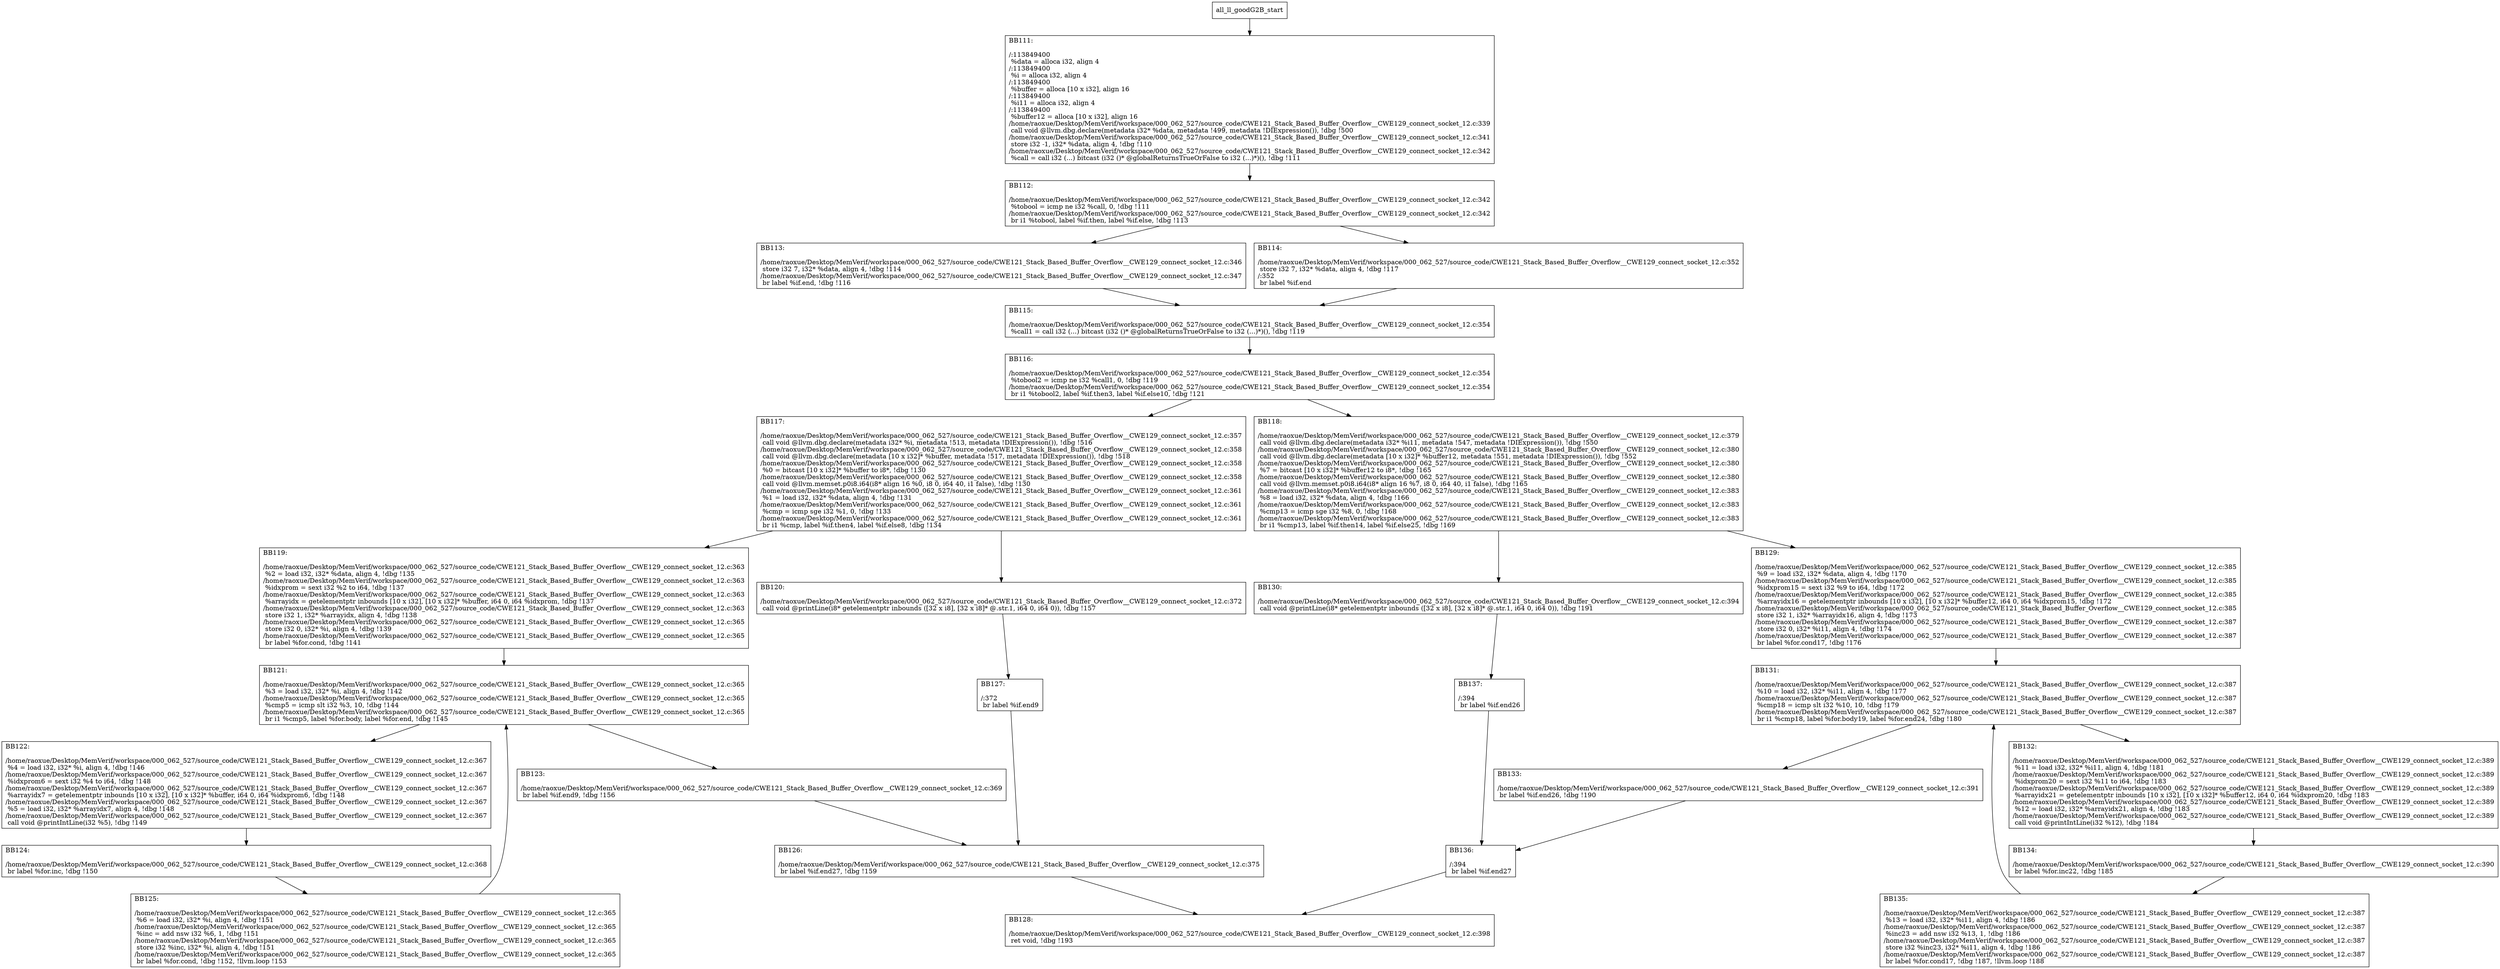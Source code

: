 digraph "CFG for'all_ll_goodG2B' function" {
	BBall_ll_goodG2B_start[shape=record,label="{all_ll_goodG2B_start}"];
	BBall_ll_goodG2B_start-> all_ll_goodG2BBB111;
	all_ll_goodG2BBB111 [shape=record, label="{BB111:\l\l/:113849400\l
  %data = alloca i32, align 4\l
/:113849400\l
  %i = alloca i32, align 4\l
/:113849400\l
  %buffer = alloca [10 x i32], align 16\l
/:113849400\l
  %i11 = alloca i32, align 4\l
/:113849400\l
  %buffer12 = alloca [10 x i32], align 16\l
/home/raoxue/Desktop/MemVerif/workspace/000_062_527/source_code/CWE121_Stack_Based_Buffer_Overflow__CWE129_connect_socket_12.c:339\l
  call void @llvm.dbg.declare(metadata i32* %data, metadata !499, metadata !DIExpression()), !dbg !500\l
/home/raoxue/Desktop/MemVerif/workspace/000_062_527/source_code/CWE121_Stack_Based_Buffer_Overflow__CWE129_connect_socket_12.c:341\l
  store i32 -1, i32* %data, align 4, !dbg !110\l
/home/raoxue/Desktop/MemVerif/workspace/000_062_527/source_code/CWE121_Stack_Based_Buffer_Overflow__CWE129_connect_socket_12.c:342\l
  %call = call i32 (...) bitcast (i32 ()* @globalReturnsTrueOrFalse to i32 (...)*)(), !dbg !111\l
}"];
	all_ll_goodG2BBB111-> all_ll_goodG2BBB112;
	all_ll_goodG2BBB112 [shape=record, label="{BB112:\l\l/home/raoxue/Desktop/MemVerif/workspace/000_062_527/source_code/CWE121_Stack_Based_Buffer_Overflow__CWE129_connect_socket_12.c:342\l
  %tobool = icmp ne i32 %call, 0, !dbg !111\l
/home/raoxue/Desktop/MemVerif/workspace/000_062_527/source_code/CWE121_Stack_Based_Buffer_Overflow__CWE129_connect_socket_12.c:342\l
  br i1 %tobool, label %if.then, label %if.else, !dbg !113\l
}"];
	all_ll_goodG2BBB112-> all_ll_goodG2BBB113;
	all_ll_goodG2BBB112-> all_ll_goodG2BBB114;
	all_ll_goodG2BBB113 [shape=record, label="{BB113:\l\l/home/raoxue/Desktop/MemVerif/workspace/000_062_527/source_code/CWE121_Stack_Based_Buffer_Overflow__CWE129_connect_socket_12.c:346\l
  store i32 7, i32* %data, align 4, !dbg !114\l
/home/raoxue/Desktop/MemVerif/workspace/000_062_527/source_code/CWE121_Stack_Based_Buffer_Overflow__CWE129_connect_socket_12.c:347\l
  br label %if.end, !dbg !116\l
}"];
	all_ll_goodG2BBB113-> all_ll_goodG2BBB115;
	all_ll_goodG2BBB114 [shape=record, label="{BB114:\l\l/home/raoxue/Desktop/MemVerif/workspace/000_062_527/source_code/CWE121_Stack_Based_Buffer_Overflow__CWE129_connect_socket_12.c:352\l
  store i32 7, i32* %data, align 4, !dbg !117\l
/:352\l
  br label %if.end\l
}"];
	all_ll_goodG2BBB114-> all_ll_goodG2BBB115;
	all_ll_goodG2BBB115 [shape=record, label="{BB115:\l\l/home/raoxue/Desktop/MemVerif/workspace/000_062_527/source_code/CWE121_Stack_Based_Buffer_Overflow__CWE129_connect_socket_12.c:354\l
  %call1 = call i32 (...) bitcast (i32 ()* @globalReturnsTrueOrFalse to i32 (...)*)(), !dbg !119\l
}"];
	all_ll_goodG2BBB115-> all_ll_goodG2BBB116;
	all_ll_goodG2BBB116 [shape=record, label="{BB116:\l\l/home/raoxue/Desktop/MemVerif/workspace/000_062_527/source_code/CWE121_Stack_Based_Buffer_Overflow__CWE129_connect_socket_12.c:354\l
  %tobool2 = icmp ne i32 %call1, 0, !dbg !119\l
/home/raoxue/Desktop/MemVerif/workspace/000_062_527/source_code/CWE121_Stack_Based_Buffer_Overflow__CWE129_connect_socket_12.c:354\l
  br i1 %tobool2, label %if.then3, label %if.else10, !dbg !121\l
}"];
	all_ll_goodG2BBB116-> all_ll_goodG2BBB117;
	all_ll_goodG2BBB116-> all_ll_goodG2BBB118;
	all_ll_goodG2BBB117 [shape=record, label="{BB117:\l\l/home/raoxue/Desktop/MemVerif/workspace/000_062_527/source_code/CWE121_Stack_Based_Buffer_Overflow__CWE129_connect_socket_12.c:357\l
  call void @llvm.dbg.declare(metadata i32* %i, metadata !513, metadata !DIExpression()), !dbg !516\l
/home/raoxue/Desktop/MemVerif/workspace/000_062_527/source_code/CWE121_Stack_Based_Buffer_Overflow__CWE129_connect_socket_12.c:358\l
  call void @llvm.dbg.declare(metadata [10 x i32]* %buffer, metadata !517, metadata !DIExpression()), !dbg !518\l
/home/raoxue/Desktop/MemVerif/workspace/000_062_527/source_code/CWE121_Stack_Based_Buffer_Overflow__CWE129_connect_socket_12.c:358\l
  %0 = bitcast [10 x i32]* %buffer to i8*, !dbg !130\l
/home/raoxue/Desktop/MemVerif/workspace/000_062_527/source_code/CWE121_Stack_Based_Buffer_Overflow__CWE129_connect_socket_12.c:358\l
  call void @llvm.memset.p0i8.i64(i8* align 16 %0, i8 0, i64 40, i1 false), !dbg !130\l
/home/raoxue/Desktop/MemVerif/workspace/000_062_527/source_code/CWE121_Stack_Based_Buffer_Overflow__CWE129_connect_socket_12.c:361\l
  %1 = load i32, i32* %data, align 4, !dbg !131\l
/home/raoxue/Desktop/MemVerif/workspace/000_062_527/source_code/CWE121_Stack_Based_Buffer_Overflow__CWE129_connect_socket_12.c:361\l
  %cmp = icmp sge i32 %1, 0, !dbg !133\l
/home/raoxue/Desktop/MemVerif/workspace/000_062_527/source_code/CWE121_Stack_Based_Buffer_Overflow__CWE129_connect_socket_12.c:361\l
  br i1 %cmp, label %if.then4, label %if.else8, !dbg !134\l
}"];
	all_ll_goodG2BBB117-> all_ll_goodG2BBB119;
	all_ll_goodG2BBB117-> all_ll_goodG2BBB120;
	all_ll_goodG2BBB119 [shape=record, label="{BB119:\l\l/home/raoxue/Desktop/MemVerif/workspace/000_062_527/source_code/CWE121_Stack_Based_Buffer_Overflow__CWE129_connect_socket_12.c:363\l
  %2 = load i32, i32* %data, align 4, !dbg !135\l
/home/raoxue/Desktop/MemVerif/workspace/000_062_527/source_code/CWE121_Stack_Based_Buffer_Overflow__CWE129_connect_socket_12.c:363\l
  %idxprom = sext i32 %2 to i64, !dbg !137\l
/home/raoxue/Desktop/MemVerif/workspace/000_062_527/source_code/CWE121_Stack_Based_Buffer_Overflow__CWE129_connect_socket_12.c:363\l
  %arrayidx = getelementptr inbounds [10 x i32], [10 x i32]* %buffer, i64 0, i64 %idxprom, !dbg !137\l
/home/raoxue/Desktop/MemVerif/workspace/000_062_527/source_code/CWE121_Stack_Based_Buffer_Overflow__CWE129_connect_socket_12.c:363\l
  store i32 1, i32* %arrayidx, align 4, !dbg !138\l
/home/raoxue/Desktop/MemVerif/workspace/000_062_527/source_code/CWE121_Stack_Based_Buffer_Overflow__CWE129_connect_socket_12.c:365\l
  store i32 0, i32* %i, align 4, !dbg !139\l
/home/raoxue/Desktop/MemVerif/workspace/000_062_527/source_code/CWE121_Stack_Based_Buffer_Overflow__CWE129_connect_socket_12.c:365\l
  br label %for.cond, !dbg !141\l
}"];
	all_ll_goodG2BBB119-> all_ll_goodG2BBB121;
	all_ll_goodG2BBB121 [shape=record, label="{BB121:\l\l/home/raoxue/Desktop/MemVerif/workspace/000_062_527/source_code/CWE121_Stack_Based_Buffer_Overflow__CWE129_connect_socket_12.c:365\l
  %3 = load i32, i32* %i, align 4, !dbg !142\l
/home/raoxue/Desktop/MemVerif/workspace/000_062_527/source_code/CWE121_Stack_Based_Buffer_Overflow__CWE129_connect_socket_12.c:365\l
  %cmp5 = icmp slt i32 %3, 10, !dbg !144\l
/home/raoxue/Desktop/MemVerif/workspace/000_062_527/source_code/CWE121_Stack_Based_Buffer_Overflow__CWE129_connect_socket_12.c:365\l
  br i1 %cmp5, label %for.body, label %for.end, !dbg !145\l
}"];
	all_ll_goodG2BBB121-> all_ll_goodG2BBB122;
	all_ll_goodG2BBB121-> all_ll_goodG2BBB123;
	all_ll_goodG2BBB122 [shape=record, label="{BB122:\l\l/home/raoxue/Desktop/MemVerif/workspace/000_062_527/source_code/CWE121_Stack_Based_Buffer_Overflow__CWE129_connect_socket_12.c:367\l
  %4 = load i32, i32* %i, align 4, !dbg !146\l
/home/raoxue/Desktop/MemVerif/workspace/000_062_527/source_code/CWE121_Stack_Based_Buffer_Overflow__CWE129_connect_socket_12.c:367\l
  %idxprom6 = sext i32 %4 to i64, !dbg !148\l
/home/raoxue/Desktop/MemVerif/workspace/000_062_527/source_code/CWE121_Stack_Based_Buffer_Overflow__CWE129_connect_socket_12.c:367\l
  %arrayidx7 = getelementptr inbounds [10 x i32], [10 x i32]* %buffer, i64 0, i64 %idxprom6, !dbg !148\l
/home/raoxue/Desktop/MemVerif/workspace/000_062_527/source_code/CWE121_Stack_Based_Buffer_Overflow__CWE129_connect_socket_12.c:367\l
  %5 = load i32, i32* %arrayidx7, align 4, !dbg !148\l
/home/raoxue/Desktop/MemVerif/workspace/000_062_527/source_code/CWE121_Stack_Based_Buffer_Overflow__CWE129_connect_socket_12.c:367\l
  call void @printIntLine(i32 %5), !dbg !149\l
}"];
	all_ll_goodG2BBB122-> all_ll_goodG2BBB124;
	all_ll_goodG2BBB124 [shape=record, label="{BB124:\l\l/home/raoxue/Desktop/MemVerif/workspace/000_062_527/source_code/CWE121_Stack_Based_Buffer_Overflow__CWE129_connect_socket_12.c:368\l
  br label %for.inc, !dbg !150\l
}"];
	all_ll_goodG2BBB124-> all_ll_goodG2BBB125;
	all_ll_goodG2BBB125 [shape=record, label="{BB125:\l\l/home/raoxue/Desktop/MemVerif/workspace/000_062_527/source_code/CWE121_Stack_Based_Buffer_Overflow__CWE129_connect_socket_12.c:365\l
  %6 = load i32, i32* %i, align 4, !dbg !151\l
/home/raoxue/Desktop/MemVerif/workspace/000_062_527/source_code/CWE121_Stack_Based_Buffer_Overflow__CWE129_connect_socket_12.c:365\l
  %inc = add nsw i32 %6, 1, !dbg !151\l
/home/raoxue/Desktop/MemVerif/workspace/000_062_527/source_code/CWE121_Stack_Based_Buffer_Overflow__CWE129_connect_socket_12.c:365\l
  store i32 %inc, i32* %i, align 4, !dbg !151\l
/home/raoxue/Desktop/MemVerif/workspace/000_062_527/source_code/CWE121_Stack_Based_Buffer_Overflow__CWE129_connect_socket_12.c:365\l
  br label %for.cond, !dbg !152, !llvm.loop !153\l
}"];
	all_ll_goodG2BBB125-> all_ll_goodG2BBB121;
	all_ll_goodG2BBB123 [shape=record, label="{BB123:\l\l/home/raoxue/Desktop/MemVerif/workspace/000_062_527/source_code/CWE121_Stack_Based_Buffer_Overflow__CWE129_connect_socket_12.c:369\l
  br label %if.end9, !dbg !156\l
}"];
	all_ll_goodG2BBB123-> all_ll_goodG2BBB126;
	all_ll_goodG2BBB120 [shape=record, label="{BB120:\l\l/home/raoxue/Desktop/MemVerif/workspace/000_062_527/source_code/CWE121_Stack_Based_Buffer_Overflow__CWE129_connect_socket_12.c:372\l
  call void @printLine(i8* getelementptr inbounds ([32 x i8], [32 x i8]* @.str.1, i64 0, i64 0)), !dbg !157\l
}"];
	all_ll_goodG2BBB120-> all_ll_goodG2BBB127;
	all_ll_goodG2BBB127 [shape=record, label="{BB127:\l\l/:372\l
  br label %if.end9\l
}"];
	all_ll_goodG2BBB127-> all_ll_goodG2BBB126;
	all_ll_goodG2BBB126 [shape=record, label="{BB126:\l\l/home/raoxue/Desktop/MemVerif/workspace/000_062_527/source_code/CWE121_Stack_Based_Buffer_Overflow__CWE129_connect_socket_12.c:375\l
  br label %if.end27, !dbg !159\l
}"];
	all_ll_goodG2BBB126-> all_ll_goodG2BBB128;
	all_ll_goodG2BBB118 [shape=record, label="{BB118:\l\l/home/raoxue/Desktop/MemVerif/workspace/000_062_527/source_code/CWE121_Stack_Based_Buffer_Overflow__CWE129_connect_socket_12.c:379\l
  call void @llvm.dbg.declare(metadata i32* %i11, metadata !547, metadata !DIExpression()), !dbg !550\l
/home/raoxue/Desktop/MemVerif/workspace/000_062_527/source_code/CWE121_Stack_Based_Buffer_Overflow__CWE129_connect_socket_12.c:380\l
  call void @llvm.dbg.declare(metadata [10 x i32]* %buffer12, metadata !551, metadata !DIExpression()), !dbg !552\l
/home/raoxue/Desktop/MemVerif/workspace/000_062_527/source_code/CWE121_Stack_Based_Buffer_Overflow__CWE129_connect_socket_12.c:380\l
  %7 = bitcast [10 x i32]* %buffer12 to i8*, !dbg !165\l
/home/raoxue/Desktop/MemVerif/workspace/000_062_527/source_code/CWE121_Stack_Based_Buffer_Overflow__CWE129_connect_socket_12.c:380\l
  call void @llvm.memset.p0i8.i64(i8* align 16 %7, i8 0, i64 40, i1 false), !dbg !165\l
/home/raoxue/Desktop/MemVerif/workspace/000_062_527/source_code/CWE121_Stack_Based_Buffer_Overflow__CWE129_connect_socket_12.c:383\l
  %8 = load i32, i32* %data, align 4, !dbg !166\l
/home/raoxue/Desktop/MemVerif/workspace/000_062_527/source_code/CWE121_Stack_Based_Buffer_Overflow__CWE129_connect_socket_12.c:383\l
  %cmp13 = icmp sge i32 %8, 0, !dbg !168\l
/home/raoxue/Desktop/MemVerif/workspace/000_062_527/source_code/CWE121_Stack_Based_Buffer_Overflow__CWE129_connect_socket_12.c:383\l
  br i1 %cmp13, label %if.then14, label %if.else25, !dbg !169\l
}"];
	all_ll_goodG2BBB118-> all_ll_goodG2BBB129;
	all_ll_goodG2BBB118-> all_ll_goodG2BBB130;
	all_ll_goodG2BBB129 [shape=record, label="{BB129:\l\l/home/raoxue/Desktop/MemVerif/workspace/000_062_527/source_code/CWE121_Stack_Based_Buffer_Overflow__CWE129_connect_socket_12.c:385\l
  %9 = load i32, i32* %data, align 4, !dbg !170\l
/home/raoxue/Desktop/MemVerif/workspace/000_062_527/source_code/CWE121_Stack_Based_Buffer_Overflow__CWE129_connect_socket_12.c:385\l
  %idxprom15 = sext i32 %9 to i64, !dbg !172\l
/home/raoxue/Desktop/MemVerif/workspace/000_062_527/source_code/CWE121_Stack_Based_Buffer_Overflow__CWE129_connect_socket_12.c:385\l
  %arrayidx16 = getelementptr inbounds [10 x i32], [10 x i32]* %buffer12, i64 0, i64 %idxprom15, !dbg !172\l
/home/raoxue/Desktop/MemVerif/workspace/000_062_527/source_code/CWE121_Stack_Based_Buffer_Overflow__CWE129_connect_socket_12.c:385\l
  store i32 1, i32* %arrayidx16, align 4, !dbg !173\l
/home/raoxue/Desktop/MemVerif/workspace/000_062_527/source_code/CWE121_Stack_Based_Buffer_Overflow__CWE129_connect_socket_12.c:387\l
  store i32 0, i32* %i11, align 4, !dbg !174\l
/home/raoxue/Desktop/MemVerif/workspace/000_062_527/source_code/CWE121_Stack_Based_Buffer_Overflow__CWE129_connect_socket_12.c:387\l
  br label %for.cond17, !dbg !176\l
}"];
	all_ll_goodG2BBB129-> all_ll_goodG2BBB131;
	all_ll_goodG2BBB131 [shape=record, label="{BB131:\l\l/home/raoxue/Desktop/MemVerif/workspace/000_062_527/source_code/CWE121_Stack_Based_Buffer_Overflow__CWE129_connect_socket_12.c:387\l
  %10 = load i32, i32* %i11, align 4, !dbg !177\l
/home/raoxue/Desktop/MemVerif/workspace/000_062_527/source_code/CWE121_Stack_Based_Buffer_Overflow__CWE129_connect_socket_12.c:387\l
  %cmp18 = icmp slt i32 %10, 10, !dbg !179\l
/home/raoxue/Desktop/MemVerif/workspace/000_062_527/source_code/CWE121_Stack_Based_Buffer_Overflow__CWE129_connect_socket_12.c:387\l
  br i1 %cmp18, label %for.body19, label %for.end24, !dbg !180\l
}"];
	all_ll_goodG2BBB131-> all_ll_goodG2BBB132;
	all_ll_goodG2BBB131-> all_ll_goodG2BBB133;
	all_ll_goodG2BBB132 [shape=record, label="{BB132:\l\l/home/raoxue/Desktop/MemVerif/workspace/000_062_527/source_code/CWE121_Stack_Based_Buffer_Overflow__CWE129_connect_socket_12.c:389\l
  %11 = load i32, i32* %i11, align 4, !dbg !181\l
/home/raoxue/Desktop/MemVerif/workspace/000_062_527/source_code/CWE121_Stack_Based_Buffer_Overflow__CWE129_connect_socket_12.c:389\l
  %idxprom20 = sext i32 %11 to i64, !dbg !183\l
/home/raoxue/Desktop/MemVerif/workspace/000_062_527/source_code/CWE121_Stack_Based_Buffer_Overflow__CWE129_connect_socket_12.c:389\l
  %arrayidx21 = getelementptr inbounds [10 x i32], [10 x i32]* %buffer12, i64 0, i64 %idxprom20, !dbg !183\l
/home/raoxue/Desktop/MemVerif/workspace/000_062_527/source_code/CWE121_Stack_Based_Buffer_Overflow__CWE129_connect_socket_12.c:389\l
  %12 = load i32, i32* %arrayidx21, align 4, !dbg !183\l
/home/raoxue/Desktop/MemVerif/workspace/000_062_527/source_code/CWE121_Stack_Based_Buffer_Overflow__CWE129_connect_socket_12.c:389\l
  call void @printIntLine(i32 %12), !dbg !184\l
}"];
	all_ll_goodG2BBB132-> all_ll_goodG2BBB134;
	all_ll_goodG2BBB134 [shape=record, label="{BB134:\l\l/home/raoxue/Desktop/MemVerif/workspace/000_062_527/source_code/CWE121_Stack_Based_Buffer_Overflow__CWE129_connect_socket_12.c:390\l
  br label %for.inc22, !dbg !185\l
}"];
	all_ll_goodG2BBB134-> all_ll_goodG2BBB135;
	all_ll_goodG2BBB135 [shape=record, label="{BB135:\l\l/home/raoxue/Desktop/MemVerif/workspace/000_062_527/source_code/CWE121_Stack_Based_Buffer_Overflow__CWE129_connect_socket_12.c:387\l
  %13 = load i32, i32* %i11, align 4, !dbg !186\l
/home/raoxue/Desktop/MemVerif/workspace/000_062_527/source_code/CWE121_Stack_Based_Buffer_Overflow__CWE129_connect_socket_12.c:387\l
  %inc23 = add nsw i32 %13, 1, !dbg !186\l
/home/raoxue/Desktop/MemVerif/workspace/000_062_527/source_code/CWE121_Stack_Based_Buffer_Overflow__CWE129_connect_socket_12.c:387\l
  store i32 %inc23, i32* %i11, align 4, !dbg !186\l
/home/raoxue/Desktop/MemVerif/workspace/000_062_527/source_code/CWE121_Stack_Based_Buffer_Overflow__CWE129_connect_socket_12.c:387\l
  br label %for.cond17, !dbg !187, !llvm.loop !188\l
}"];
	all_ll_goodG2BBB135-> all_ll_goodG2BBB131;
	all_ll_goodG2BBB133 [shape=record, label="{BB133:\l\l/home/raoxue/Desktop/MemVerif/workspace/000_062_527/source_code/CWE121_Stack_Based_Buffer_Overflow__CWE129_connect_socket_12.c:391\l
  br label %if.end26, !dbg !190\l
}"];
	all_ll_goodG2BBB133-> all_ll_goodG2BBB136;
	all_ll_goodG2BBB130 [shape=record, label="{BB130:\l\l/home/raoxue/Desktop/MemVerif/workspace/000_062_527/source_code/CWE121_Stack_Based_Buffer_Overflow__CWE129_connect_socket_12.c:394\l
  call void @printLine(i8* getelementptr inbounds ([32 x i8], [32 x i8]* @.str.1, i64 0, i64 0)), !dbg !191\l
}"];
	all_ll_goodG2BBB130-> all_ll_goodG2BBB137;
	all_ll_goodG2BBB137 [shape=record, label="{BB137:\l\l/:394\l
  br label %if.end26\l
}"];
	all_ll_goodG2BBB137-> all_ll_goodG2BBB136;
	all_ll_goodG2BBB136 [shape=record, label="{BB136:\l\l/:394\l
  br label %if.end27\l
}"];
	all_ll_goodG2BBB136-> all_ll_goodG2BBB128;
	all_ll_goodG2BBB128 [shape=record, label="{BB128:\l\l/home/raoxue/Desktop/MemVerif/workspace/000_062_527/source_code/CWE121_Stack_Based_Buffer_Overflow__CWE129_connect_socket_12.c:398\l
  ret void, !dbg !193\l
}"];
}
